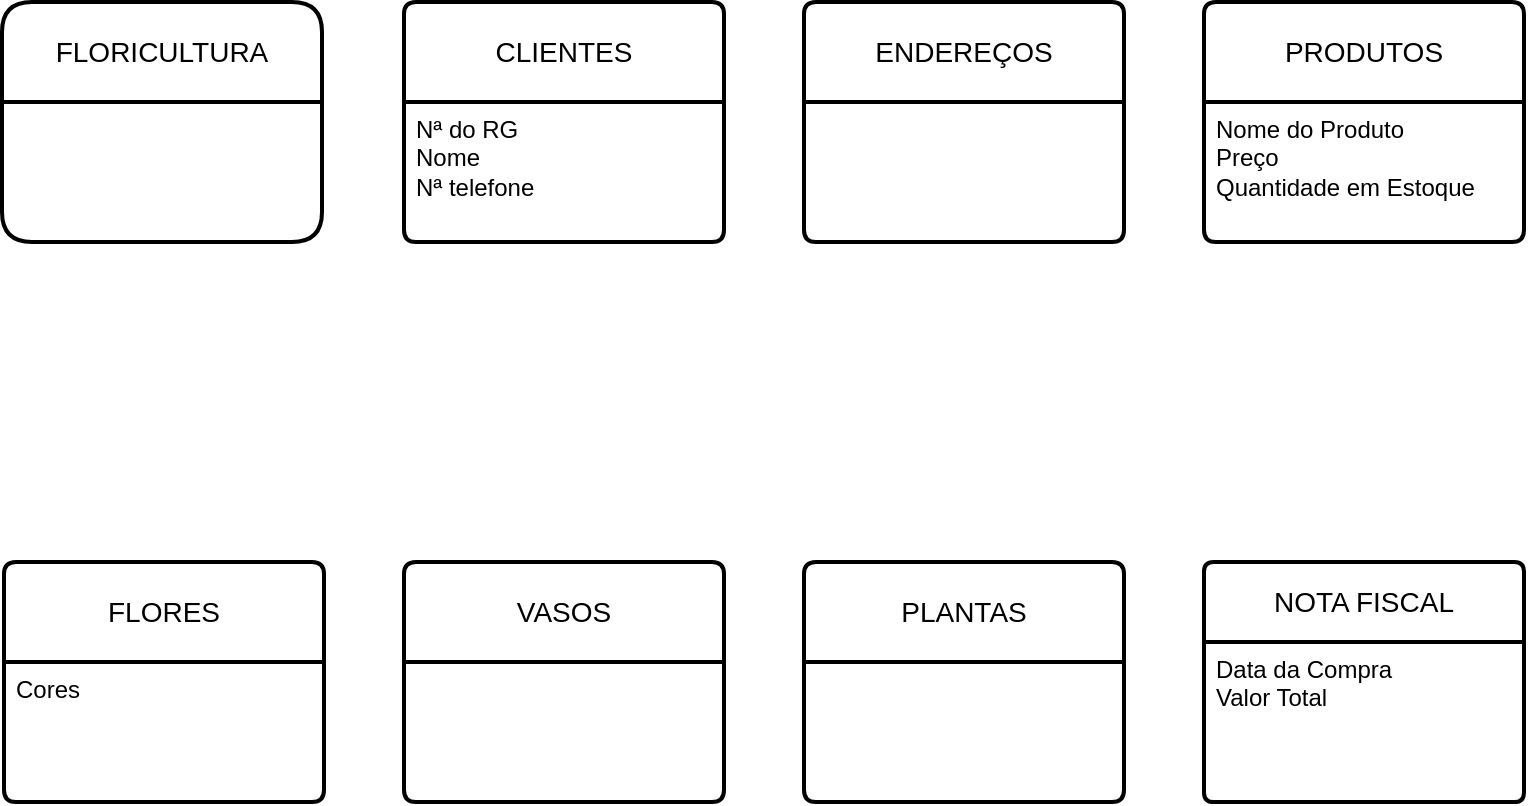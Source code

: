 <mxfile version="26.0.16">
  <diagram id="R2lEEEUBdFMjLlhIrx00" name="Page-1">
    <mxGraphModel dx="1434" dy="746" grid="1" gridSize="10" guides="1" tooltips="1" connect="1" arrows="1" fold="1" page="1" pageScale="1" pageWidth="850" pageHeight="1100" math="0" shadow="0" extFonts="Permanent Marker^https://fonts.googleapis.com/css?family=Permanent+Marker">
      <root>
        <mxCell id="0" />
        <mxCell id="1" parent="0" />
        <mxCell id="ctMOSWHJZRxfP_i-9TRb-1" value="FLORICULTURA" style="swimlane;childLayout=stackLayout;horizontal=1;startSize=50;horizontalStack=0;rounded=1;fontSize=14;fontStyle=0;strokeWidth=2;resizeParent=0;resizeLast=1;shadow=0;dashed=0;align=center;arcSize=10;whiteSpace=wrap;html=1;" vertex="1" parent="1">
          <mxGeometry x="39" y="110" width="160" height="120" as="geometry" />
        </mxCell>
        <mxCell id="ctMOSWHJZRxfP_i-9TRb-3" value="NOTA FISCAL" style="swimlane;childLayout=stackLayout;horizontal=1;startSize=40;horizontalStack=0;rounded=1;fontSize=14;fontStyle=0;strokeWidth=2;resizeParent=0;resizeLast=1;shadow=0;dashed=0;align=center;arcSize=4;whiteSpace=wrap;html=1;" vertex="1" parent="1">
          <mxGeometry x="640" y="390" width="160" height="120" as="geometry" />
        </mxCell>
        <mxCell id="ctMOSWHJZRxfP_i-9TRb-4" value="Data da Compra&lt;div&gt;Valor Total&lt;/div&gt;" style="align=left;strokeColor=none;fillColor=none;spacingLeft=4;spacingRight=4;fontSize=12;verticalAlign=top;resizable=0;rotatable=0;part=1;html=1;whiteSpace=wrap;" vertex="1" parent="ctMOSWHJZRxfP_i-9TRb-3">
          <mxGeometry y="40" width="160" height="80" as="geometry" />
        </mxCell>
        <mxCell id="ctMOSWHJZRxfP_i-9TRb-5" value="PLANTAS" style="swimlane;childLayout=stackLayout;horizontal=1;startSize=50;horizontalStack=0;rounded=1;fontSize=14;fontStyle=0;strokeWidth=2;resizeParent=0;resizeLast=1;shadow=0;dashed=0;align=center;arcSize=4;whiteSpace=wrap;html=1;" vertex="1" parent="1">
          <mxGeometry x="440" y="390" width="160" height="120" as="geometry" />
        </mxCell>
        <mxCell id="ctMOSWHJZRxfP_i-9TRb-7" value="VASOS" style="swimlane;childLayout=stackLayout;horizontal=1;startSize=50;horizontalStack=0;rounded=1;fontSize=14;fontStyle=0;strokeWidth=2;resizeParent=0;resizeLast=1;shadow=0;dashed=0;align=center;arcSize=4;whiteSpace=wrap;html=1;" vertex="1" parent="1">
          <mxGeometry x="240" y="390" width="160" height="120" as="geometry" />
        </mxCell>
        <mxCell id="ctMOSWHJZRxfP_i-9TRb-9" value="FLORES" style="swimlane;childLayout=stackLayout;horizontal=1;startSize=50;horizontalStack=0;rounded=1;fontSize=14;fontStyle=0;strokeWidth=2;resizeParent=0;resizeLast=1;shadow=0;dashed=0;align=center;arcSize=4;whiteSpace=wrap;html=1;" vertex="1" parent="1">
          <mxGeometry x="40" y="390" width="160" height="120" as="geometry" />
        </mxCell>
        <mxCell id="ctMOSWHJZRxfP_i-9TRb-10" value="Cores" style="align=left;strokeColor=none;fillColor=none;spacingLeft=4;spacingRight=4;fontSize=12;verticalAlign=top;resizable=0;rotatable=0;part=1;html=1;whiteSpace=wrap;" vertex="1" parent="ctMOSWHJZRxfP_i-9TRb-9">
          <mxGeometry y="50" width="160" height="70" as="geometry" />
        </mxCell>
        <mxCell id="ctMOSWHJZRxfP_i-9TRb-11" value="CLIENTES" style="swimlane;childLayout=stackLayout;horizontal=1;startSize=50;horizontalStack=0;rounded=1;fontSize=14;fontStyle=0;strokeWidth=2;resizeParent=0;resizeLast=1;shadow=0;dashed=0;align=center;arcSize=4;whiteSpace=wrap;html=1;" vertex="1" parent="1">
          <mxGeometry x="240" y="110" width="160" height="120" as="geometry" />
        </mxCell>
        <mxCell id="ctMOSWHJZRxfP_i-9TRb-12" value="Nª do RG&lt;div&gt;Nome&lt;/div&gt;&lt;div&gt;Nª telefone&amp;nbsp;&lt;/div&gt;" style="align=left;strokeColor=none;fillColor=none;spacingLeft=4;spacingRight=4;fontSize=12;verticalAlign=top;resizable=0;rotatable=0;part=1;html=1;whiteSpace=wrap;" vertex="1" parent="ctMOSWHJZRxfP_i-9TRb-11">
          <mxGeometry y="50" width="160" height="70" as="geometry" />
        </mxCell>
        <mxCell id="ctMOSWHJZRxfP_i-9TRb-13" value="ENDEREÇOS" style="swimlane;childLayout=stackLayout;horizontal=1;startSize=50;horizontalStack=0;rounded=1;fontSize=14;fontStyle=0;strokeWidth=2;resizeParent=0;resizeLast=1;shadow=0;dashed=0;align=center;arcSize=4;whiteSpace=wrap;html=1;" vertex="1" parent="1">
          <mxGeometry x="440" y="110" width="160" height="120" as="geometry" />
        </mxCell>
        <mxCell id="ctMOSWHJZRxfP_i-9TRb-15" value="PRODUTOS" style="swimlane;childLayout=stackLayout;horizontal=1;startSize=50;horizontalStack=0;rounded=1;fontSize=14;fontStyle=0;strokeWidth=2;resizeParent=0;resizeLast=1;shadow=0;dashed=0;align=center;arcSize=4;whiteSpace=wrap;html=1;" vertex="1" parent="1">
          <mxGeometry x="640" y="110" width="160" height="120" as="geometry" />
        </mxCell>
        <mxCell id="ctMOSWHJZRxfP_i-9TRb-16" value="Nome do Produto&lt;div&gt;Preço&lt;/div&gt;&lt;div&gt;Quantidade em Estoque&lt;/div&gt;" style="align=left;strokeColor=none;fillColor=none;spacingLeft=4;spacingRight=4;fontSize=12;verticalAlign=top;resizable=0;rotatable=0;part=1;html=1;whiteSpace=wrap;" vertex="1" parent="ctMOSWHJZRxfP_i-9TRb-15">
          <mxGeometry y="50" width="160" height="70" as="geometry" />
        </mxCell>
      </root>
    </mxGraphModel>
  </diagram>
</mxfile>
